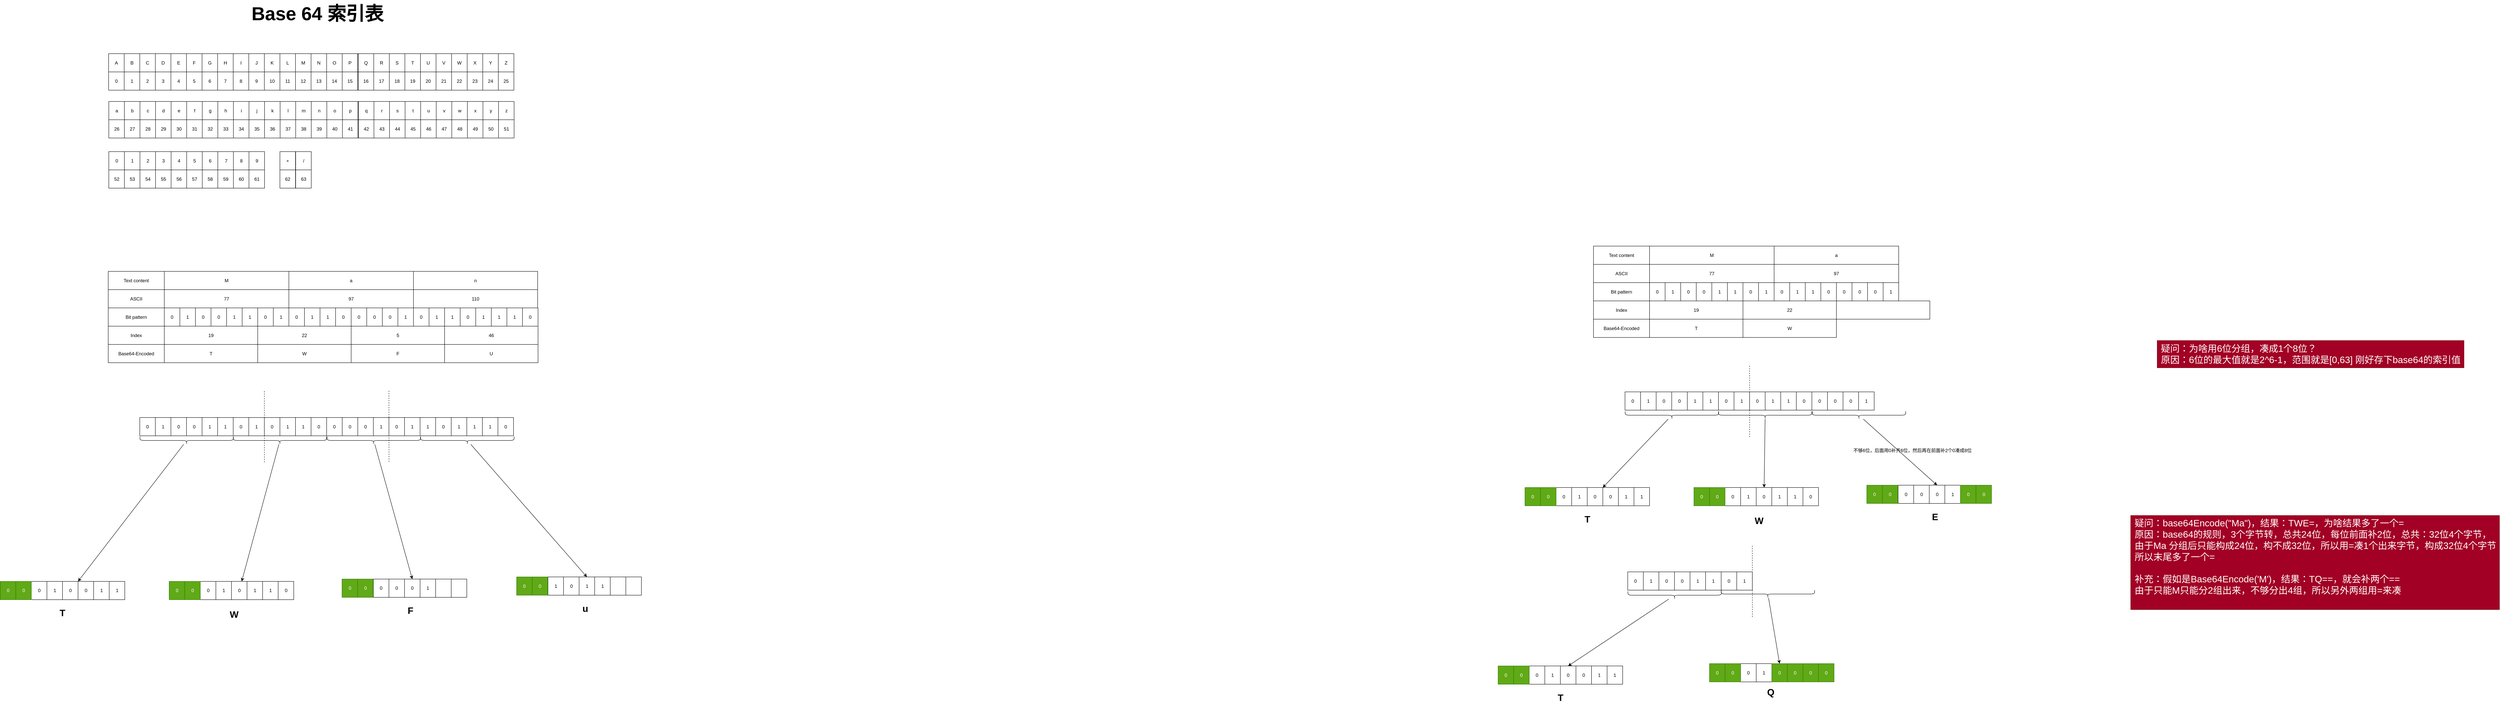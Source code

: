 <mxfile>
    <diagram id="3kMxKMyflBXLISWC-xZN" name="Page-1">
        <mxGraphModel dx="2117" dy="1620" grid="0" gridSize="10" guides="1" tooltips="1" connect="1" arrows="1" fold="1" page="0" pageScale="1" pageWidth="850" pageHeight="1100" math="0" shadow="0">
            <root>
                <mxCell id="0"/>
                <mxCell id="1" parent="0"/>
                <mxCell id="15" value="" style="childLayout=tableLayout;recursiveResize=0;shadow=0;fillColor=none;" parent="1" vertex="1">
                    <mxGeometry x="-108" y="32" width="784" height="47" as="geometry"/>
                </mxCell>
                <mxCell id="16" value="" style="shape=tableRow;horizontal=0;startSize=0;swimlaneHead=0;swimlaneBody=0;top=0;left=0;bottom=0;right=0;dropTarget=0;collapsible=0;recursiveResize=0;expand=0;fontStyle=0;fillColor=none;strokeColor=inherit;" parent="15" vertex="1">
                    <mxGeometry width="784" height="47" as="geometry"/>
                </mxCell>
                <mxCell id="17" value="Text content" style="connectable=0;recursiveResize=0;strokeColor=inherit;fillColor=none;align=center;whiteSpace=wrap;html=1;" parent="16" vertex="1">
                    <mxGeometry width="144" height="47" as="geometry">
                        <mxRectangle width="144" height="47" as="alternateBounds"/>
                    </mxGeometry>
                </mxCell>
                <mxCell id="18" value="M" style="connectable=0;recursiveResize=0;strokeColor=inherit;fillColor=none;align=center;whiteSpace=wrap;html=1;" parent="16" vertex="1">
                    <mxGeometry x="144" width="320" height="47" as="geometry">
                        <mxRectangle width="320" height="47" as="alternateBounds"/>
                    </mxGeometry>
                </mxCell>
                <mxCell id="19" value="a" style="connectable=0;recursiveResize=0;strokeColor=inherit;fillColor=none;align=center;whiteSpace=wrap;html=1;" parent="16" vertex="1">
                    <mxGeometry x="464" width="320" height="47" as="geometry">
                        <mxRectangle width="320" height="47" as="alternateBounds"/>
                    </mxGeometry>
                </mxCell>
                <mxCell id="28" value="" style="childLayout=tableLayout;recursiveResize=0;shadow=0;fillColor=none;" parent="1" vertex="1">
                    <mxGeometry x="-108" y="79" width="784" height="47" as="geometry"/>
                </mxCell>
                <mxCell id="29" value="" style="shape=tableRow;horizontal=0;startSize=0;swimlaneHead=0;swimlaneBody=0;top=0;left=0;bottom=0;right=0;dropTarget=0;collapsible=0;recursiveResize=0;expand=0;fontStyle=0;fillColor=none;strokeColor=inherit;" parent="28" vertex="1">
                    <mxGeometry width="784" height="47" as="geometry"/>
                </mxCell>
                <mxCell id="30" value="ASCII" style="connectable=0;recursiveResize=0;strokeColor=inherit;fillColor=none;align=center;whiteSpace=wrap;html=1;" parent="29" vertex="1">
                    <mxGeometry width="144" height="47" as="geometry">
                        <mxRectangle width="144" height="47" as="alternateBounds"/>
                    </mxGeometry>
                </mxCell>
                <mxCell id="31" value="77" style="connectable=0;recursiveResize=0;strokeColor=inherit;fillColor=none;align=center;whiteSpace=wrap;html=1;" parent="29" vertex="1">
                    <mxGeometry x="144" width="320" height="47" as="geometry">
                        <mxRectangle width="320" height="47" as="alternateBounds"/>
                    </mxGeometry>
                </mxCell>
                <mxCell id="32" value="97" style="connectable=0;recursiveResize=0;strokeColor=inherit;fillColor=none;align=center;whiteSpace=wrap;html=1;" parent="29" vertex="1">
                    <mxGeometry x="464" width="320" height="47" as="geometry">
                        <mxRectangle width="320" height="47" as="alternateBounds"/>
                    </mxGeometry>
                </mxCell>
                <mxCell id="102" value="Bit pattern" style="rounded=0;whiteSpace=wrap;html=1;" parent="1" vertex="1">
                    <mxGeometry x="-108" y="126" width="144" height="47" as="geometry"/>
                </mxCell>
                <mxCell id="103" value="0" style="rounded=0;whiteSpace=wrap;html=1;" parent="1" vertex="1">
                    <mxGeometry x="36" y="126" width="40" height="47" as="geometry"/>
                </mxCell>
                <mxCell id="104" value="1" style="rounded=0;whiteSpace=wrap;html=1;" parent="1" vertex="1">
                    <mxGeometry x="76" y="126" width="40" height="47" as="geometry"/>
                </mxCell>
                <mxCell id="105" value="0" style="rounded=0;whiteSpace=wrap;html=1;" parent="1" vertex="1">
                    <mxGeometry x="156" y="126" width="40" height="47" as="geometry"/>
                </mxCell>
                <mxCell id="106" value="0" style="rounded=0;whiteSpace=wrap;html=1;" parent="1" vertex="1">
                    <mxGeometry x="116" y="126" width="40" height="47" as="geometry"/>
                </mxCell>
                <mxCell id="107" value="1" style="rounded=0;whiteSpace=wrap;html=1;" parent="1" vertex="1">
                    <mxGeometry x="236" y="126" width="40" height="47" as="geometry"/>
                </mxCell>
                <mxCell id="108" value="1" style="rounded=0;whiteSpace=wrap;html=1;" parent="1" vertex="1">
                    <mxGeometry x="196" y="126" width="40" height="47" as="geometry"/>
                </mxCell>
                <mxCell id="109" value="0" style="rounded=0;whiteSpace=wrap;html=1;" parent="1" vertex="1">
                    <mxGeometry x="276" y="126" width="40" height="47" as="geometry"/>
                </mxCell>
                <mxCell id="110" value="1" style="rounded=0;whiteSpace=wrap;html=1;" parent="1" vertex="1">
                    <mxGeometry x="316" y="126" width="40" height="47" as="geometry"/>
                </mxCell>
                <mxCell id="111" value="0" style="rounded=0;whiteSpace=wrap;html=1;" parent="1" vertex="1">
                    <mxGeometry x="356" y="126" width="40" height="47" as="geometry"/>
                </mxCell>
                <mxCell id="112" value="1" style="rounded=0;whiteSpace=wrap;html=1;" parent="1" vertex="1">
                    <mxGeometry x="436" y="126" width="40" height="47" as="geometry"/>
                </mxCell>
                <mxCell id="113" value="1" style="rounded=0;whiteSpace=wrap;html=1;" parent="1" vertex="1">
                    <mxGeometry x="396" y="126" width="40" height="47" as="geometry"/>
                </mxCell>
                <mxCell id="114" value="0" style="rounded=0;whiteSpace=wrap;html=1;" parent="1" vertex="1">
                    <mxGeometry x="516" y="126" width="40" height="47" as="geometry"/>
                </mxCell>
                <mxCell id="115" value="0" style="rounded=0;whiteSpace=wrap;html=1;" parent="1" vertex="1">
                    <mxGeometry x="476" y="126" width="40" height="47" as="geometry"/>
                </mxCell>
                <mxCell id="116" value="0" style="rounded=0;whiteSpace=wrap;html=1;" parent="1" vertex="1">
                    <mxGeometry x="556" y="126" width="40" height="47" as="geometry"/>
                </mxCell>
                <mxCell id="117" value="Index" style="rounded=0;whiteSpace=wrap;html=1;" parent="1" vertex="1">
                    <mxGeometry x="-108" y="173" width="144" height="47" as="geometry"/>
                </mxCell>
                <mxCell id="118" value="19" style="rounded=0;whiteSpace=wrap;html=1;" parent="1" vertex="1">
                    <mxGeometry x="36" y="173" width="240" height="47" as="geometry"/>
                </mxCell>
                <mxCell id="119" value="0" style="rounded=0;whiteSpace=wrap;html=1;" parent="1" vertex="1">
                    <mxGeometry x="596" y="126" width="40" height="47" as="geometry"/>
                </mxCell>
                <mxCell id="120" value="1" style="rounded=0;whiteSpace=wrap;html=1;" parent="1" vertex="1">
                    <mxGeometry x="636" y="126" width="40" height="47" as="geometry"/>
                </mxCell>
                <mxCell id="121" value="22" style="rounded=0;whiteSpace=wrap;html=1;" parent="1" vertex="1">
                    <mxGeometry x="276" y="173" width="240" height="47" as="geometry"/>
                </mxCell>
                <mxCell id="122" value="5" style="rounded=0;whiteSpace=wrap;html=1;" parent="1" vertex="1">
                    <mxGeometry x="516" y="173" width="240" height="47" as="geometry"/>
                </mxCell>
                <mxCell id="123" value="Base64-Encoded" style="rounded=0;whiteSpace=wrap;html=1;" parent="1" vertex="1">
                    <mxGeometry x="-108" y="220" width="144" height="47" as="geometry"/>
                </mxCell>
                <mxCell id="124" value="T" style="rounded=0;whiteSpace=wrap;html=1;" parent="1" vertex="1">
                    <mxGeometry x="36" y="220" width="240" height="47" as="geometry"/>
                </mxCell>
                <mxCell id="125" value="W" style="rounded=0;whiteSpace=wrap;html=1;" parent="1" vertex="1">
                    <mxGeometry x="276" y="220" width="240" height="47" as="geometry"/>
                </mxCell>
                <mxCell id="127" value="A" style="rounded=0;whiteSpace=wrap;html=1;" parent="1" vertex="1">
                    <mxGeometry x="-107" y="-528" width="40" height="47" as="geometry"/>
                </mxCell>
                <mxCell id="129" value="0" style="rounded=0;whiteSpace=wrap;html=1;" parent="1" vertex="1">
                    <mxGeometry x="-107" y="-481" width="40" height="47" as="geometry"/>
                </mxCell>
                <mxCell id="271" value="B" style="rounded=0;whiteSpace=wrap;html=1;" parent="1" vertex="1">
                    <mxGeometry x="-67" y="-528" width="40" height="47" as="geometry"/>
                </mxCell>
                <mxCell id="272" value="1" style="rounded=0;whiteSpace=wrap;html=1;" parent="1" vertex="1">
                    <mxGeometry x="-67" y="-481" width="40" height="47" as="geometry"/>
                </mxCell>
                <mxCell id="273" value="C" style="rounded=0;whiteSpace=wrap;html=1;" parent="1" vertex="1">
                    <mxGeometry x="-27" y="-528" width="40" height="47" as="geometry"/>
                </mxCell>
                <mxCell id="274" value="2" style="rounded=0;whiteSpace=wrap;html=1;" parent="1" vertex="1">
                    <mxGeometry x="-27" y="-481" width="40" height="47" as="geometry"/>
                </mxCell>
                <mxCell id="275" value="D" style="rounded=0;whiteSpace=wrap;html=1;" parent="1" vertex="1">
                    <mxGeometry x="13" y="-528" width="40" height="47" as="geometry"/>
                </mxCell>
                <mxCell id="276" value="3" style="rounded=0;whiteSpace=wrap;html=1;" parent="1" vertex="1">
                    <mxGeometry x="13" y="-481" width="40" height="47" as="geometry"/>
                </mxCell>
                <mxCell id="277" value="E" style="rounded=0;whiteSpace=wrap;html=1;" parent="1" vertex="1">
                    <mxGeometry x="53" y="-528" width="40" height="47" as="geometry"/>
                </mxCell>
                <mxCell id="278" value="4" style="rounded=0;whiteSpace=wrap;html=1;" parent="1" vertex="1">
                    <mxGeometry x="53" y="-481" width="40" height="47" as="geometry"/>
                </mxCell>
                <mxCell id="279" value="F" style="rounded=0;whiteSpace=wrap;html=1;" parent="1" vertex="1">
                    <mxGeometry x="93" y="-528" width="40" height="47" as="geometry"/>
                </mxCell>
                <mxCell id="280" value="5" style="rounded=0;whiteSpace=wrap;html=1;" parent="1" vertex="1">
                    <mxGeometry x="93" y="-481" width="40" height="47" as="geometry"/>
                </mxCell>
                <mxCell id="281" value="G" style="rounded=0;whiteSpace=wrap;html=1;" parent="1" vertex="1">
                    <mxGeometry x="133" y="-528" width="40" height="47" as="geometry"/>
                </mxCell>
                <mxCell id="282" value="6" style="rounded=0;whiteSpace=wrap;html=1;" parent="1" vertex="1">
                    <mxGeometry x="133" y="-481" width="40" height="47" as="geometry"/>
                </mxCell>
                <mxCell id="283" value="H" style="rounded=0;whiteSpace=wrap;html=1;" parent="1" vertex="1">
                    <mxGeometry x="173" y="-528" width="40" height="47" as="geometry"/>
                </mxCell>
                <mxCell id="284" value="7" style="rounded=0;whiteSpace=wrap;html=1;" parent="1" vertex="1">
                    <mxGeometry x="173" y="-481" width="40" height="47" as="geometry"/>
                </mxCell>
                <mxCell id="285" value="I" style="rounded=0;whiteSpace=wrap;html=1;" parent="1" vertex="1">
                    <mxGeometry x="213" y="-528" width="40" height="47" as="geometry"/>
                </mxCell>
                <mxCell id="286" value="8" style="rounded=0;whiteSpace=wrap;html=1;" parent="1" vertex="1">
                    <mxGeometry x="213" y="-481" width="40" height="47" as="geometry"/>
                </mxCell>
                <mxCell id="287" value="J" style="rounded=0;whiteSpace=wrap;html=1;" parent="1" vertex="1">
                    <mxGeometry x="253" y="-528" width="40" height="47" as="geometry"/>
                </mxCell>
                <mxCell id="288" value="9" style="rounded=0;whiteSpace=wrap;html=1;" parent="1" vertex="1">
                    <mxGeometry x="253" y="-481" width="40" height="47" as="geometry"/>
                </mxCell>
                <mxCell id="289" value="K" style="rounded=0;whiteSpace=wrap;html=1;" parent="1" vertex="1">
                    <mxGeometry x="293" y="-528" width="40" height="47" as="geometry"/>
                </mxCell>
                <mxCell id="290" value="10" style="rounded=0;whiteSpace=wrap;html=1;" parent="1" vertex="1">
                    <mxGeometry x="293" y="-481" width="40" height="47" as="geometry"/>
                </mxCell>
                <mxCell id="291" value="L" style="rounded=0;whiteSpace=wrap;html=1;" parent="1" vertex="1">
                    <mxGeometry x="333" y="-528" width="40" height="47" as="geometry"/>
                </mxCell>
                <mxCell id="292" value="11" style="rounded=0;whiteSpace=wrap;html=1;" parent="1" vertex="1">
                    <mxGeometry x="333" y="-481" width="40" height="47" as="geometry"/>
                </mxCell>
                <mxCell id="293" value="M" style="rounded=0;whiteSpace=wrap;html=1;" parent="1" vertex="1">
                    <mxGeometry x="373" y="-528" width="40" height="47" as="geometry"/>
                </mxCell>
                <mxCell id="294" value="12" style="rounded=0;whiteSpace=wrap;html=1;" parent="1" vertex="1">
                    <mxGeometry x="373" y="-481" width="40" height="47" as="geometry"/>
                </mxCell>
                <mxCell id="295" value="N" style="rounded=0;whiteSpace=wrap;html=1;" parent="1" vertex="1">
                    <mxGeometry x="413" y="-528" width="40" height="47" as="geometry"/>
                </mxCell>
                <mxCell id="296" value="13" style="rounded=0;whiteSpace=wrap;html=1;" parent="1" vertex="1">
                    <mxGeometry x="413" y="-481" width="40" height="47" as="geometry"/>
                </mxCell>
                <mxCell id="297" value="O" style="rounded=0;whiteSpace=wrap;html=1;" parent="1" vertex="1">
                    <mxGeometry x="453" y="-528" width="40" height="47" as="geometry"/>
                </mxCell>
                <mxCell id="298" value="14" style="rounded=0;whiteSpace=wrap;html=1;" parent="1" vertex="1">
                    <mxGeometry x="453" y="-481" width="40" height="47" as="geometry"/>
                </mxCell>
                <mxCell id="299" value="P" style="rounded=0;whiteSpace=wrap;html=1;" parent="1" vertex="1">
                    <mxGeometry x="493" y="-528" width="40" height="47" as="geometry"/>
                </mxCell>
                <mxCell id="300" value="15" style="rounded=0;whiteSpace=wrap;html=1;" parent="1" vertex="1">
                    <mxGeometry x="493" y="-481" width="40" height="47" as="geometry"/>
                </mxCell>
                <mxCell id="301" value="Q" style="rounded=0;whiteSpace=wrap;html=1;" parent="1" vertex="1">
                    <mxGeometry x="534" y="-528" width="40" height="47" as="geometry"/>
                </mxCell>
                <mxCell id="302" value="16" style="rounded=0;whiteSpace=wrap;html=1;" parent="1" vertex="1">
                    <mxGeometry x="534" y="-481" width="40" height="47" as="geometry"/>
                </mxCell>
                <mxCell id="303" value="R" style="rounded=0;whiteSpace=wrap;html=1;" parent="1" vertex="1">
                    <mxGeometry x="574" y="-528" width="40" height="47" as="geometry"/>
                </mxCell>
                <mxCell id="304" value="17" style="rounded=0;whiteSpace=wrap;html=1;" parent="1" vertex="1">
                    <mxGeometry x="574" y="-481" width="40" height="47" as="geometry"/>
                </mxCell>
                <mxCell id="305" value="S" style="rounded=0;whiteSpace=wrap;html=1;" parent="1" vertex="1">
                    <mxGeometry x="614" y="-528" width="40" height="47" as="geometry"/>
                </mxCell>
                <mxCell id="306" value="18" style="rounded=0;whiteSpace=wrap;html=1;" parent="1" vertex="1">
                    <mxGeometry x="614" y="-481" width="40" height="47" as="geometry"/>
                </mxCell>
                <mxCell id="307" value="T" style="rounded=0;whiteSpace=wrap;html=1;" parent="1" vertex="1">
                    <mxGeometry x="654" y="-528" width="40" height="47" as="geometry"/>
                </mxCell>
                <mxCell id="308" value="19" style="rounded=0;whiteSpace=wrap;html=1;" parent="1" vertex="1">
                    <mxGeometry x="654" y="-481" width="40" height="47" as="geometry"/>
                </mxCell>
                <mxCell id="309" value="U" style="rounded=0;whiteSpace=wrap;html=1;" parent="1" vertex="1">
                    <mxGeometry x="694" y="-528" width="40" height="47" as="geometry"/>
                </mxCell>
                <mxCell id="310" value="20" style="rounded=0;whiteSpace=wrap;html=1;" parent="1" vertex="1">
                    <mxGeometry x="694" y="-481" width="40" height="47" as="geometry"/>
                </mxCell>
                <mxCell id="311" value="V" style="rounded=0;whiteSpace=wrap;html=1;" parent="1" vertex="1">
                    <mxGeometry x="734" y="-528" width="40" height="47" as="geometry"/>
                </mxCell>
                <mxCell id="312" value="21" style="rounded=0;whiteSpace=wrap;html=1;" parent="1" vertex="1">
                    <mxGeometry x="734" y="-481" width="40" height="47" as="geometry"/>
                </mxCell>
                <mxCell id="313" value="W" style="rounded=0;whiteSpace=wrap;html=1;" parent="1" vertex="1">
                    <mxGeometry x="774" y="-528" width="40" height="47" as="geometry"/>
                </mxCell>
                <mxCell id="314" value="22" style="rounded=0;whiteSpace=wrap;html=1;" parent="1" vertex="1">
                    <mxGeometry x="774" y="-481" width="40" height="47" as="geometry"/>
                </mxCell>
                <mxCell id="315" value="X" style="rounded=0;whiteSpace=wrap;html=1;" parent="1" vertex="1">
                    <mxGeometry x="814" y="-528" width="40" height="47" as="geometry"/>
                </mxCell>
                <mxCell id="316" value="23" style="rounded=0;whiteSpace=wrap;html=1;" parent="1" vertex="1">
                    <mxGeometry x="814" y="-481" width="40" height="47" as="geometry"/>
                </mxCell>
                <mxCell id="317" value="Y" style="rounded=0;whiteSpace=wrap;html=1;" parent="1" vertex="1">
                    <mxGeometry x="854" y="-528" width="40" height="47" as="geometry"/>
                </mxCell>
                <mxCell id="318" value="24" style="rounded=0;whiteSpace=wrap;html=1;" parent="1" vertex="1">
                    <mxGeometry x="854" y="-481" width="40" height="47" as="geometry"/>
                </mxCell>
                <mxCell id="319" value="Z" style="rounded=0;whiteSpace=wrap;html=1;" parent="1" vertex="1">
                    <mxGeometry x="894" y="-528" width="40" height="47" as="geometry"/>
                </mxCell>
                <mxCell id="320" value="25" style="rounded=0;whiteSpace=wrap;html=1;" parent="1" vertex="1">
                    <mxGeometry x="894" y="-481" width="40" height="47" as="geometry"/>
                </mxCell>
                <mxCell id="321" value="a" style="rounded=0;whiteSpace=wrap;html=1;" parent="1" vertex="1">
                    <mxGeometry x="-106.5" y="-405" width="40" height="47" as="geometry"/>
                </mxCell>
                <mxCell id="322" value="26" style="rounded=0;whiteSpace=wrap;html=1;" parent="1" vertex="1">
                    <mxGeometry x="-106.5" y="-358" width="40" height="47" as="geometry"/>
                </mxCell>
                <mxCell id="323" value="b" style="rounded=0;whiteSpace=wrap;html=1;" parent="1" vertex="1">
                    <mxGeometry x="-66.5" y="-405" width="40" height="47" as="geometry"/>
                </mxCell>
                <mxCell id="324" value="27" style="rounded=0;whiteSpace=wrap;html=1;" parent="1" vertex="1">
                    <mxGeometry x="-66.5" y="-358" width="40" height="47" as="geometry"/>
                </mxCell>
                <mxCell id="325" value="c" style="rounded=0;whiteSpace=wrap;html=1;" parent="1" vertex="1">
                    <mxGeometry x="-26.5" y="-405" width="40" height="47" as="geometry"/>
                </mxCell>
                <mxCell id="326" value="28" style="rounded=0;whiteSpace=wrap;html=1;" parent="1" vertex="1">
                    <mxGeometry x="-26.5" y="-358" width="40" height="47" as="geometry"/>
                </mxCell>
                <mxCell id="327" value="d" style="rounded=0;whiteSpace=wrap;html=1;" parent="1" vertex="1">
                    <mxGeometry x="13.5" y="-405" width="40" height="47" as="geometry"/>
                </mxCell>
                <mxCell id="328" value="29" style="rounded=0;whiteSpace=wrap;html=1;" parent="1" vertex="1">
                    <mxGeometry x="13.5" y="-358" width="40" height="47" as="geometry"/>
                </mxCell>
                <mxCell id="329" value="e" style="rounded=0;whiteSpace=wrap;html=1;" parent="1" vertex="1">
                    <mxGeometry x="53.5" y="-405" width="40" height="47" as="geometry"/>
                </mxCell>
                <mxCell id="330" value="30" style="rounded=0;whiteSpace=wrap;html=1;" parent="1" vertex="1">
                    <mxGeometry x="53.5" y="-358" width="40" height="47" as="geometry"/>
                </mxCell>
                <mxCell id="331" value="f" style="rounded=0;whiteSpace=wrap;html=1;" parent="1" vertex="1">
                    <mxGeometry x="93.5" y="-405" width="40" height="47" as="geometry"/>
                </mxCell>
                <mxCell id="332" value="31" style="rounded=0;whiteSpace=wrap;html=1;" parent="1" vertex="1">
                    <mxGeometry x="93.5" y="-358" width="40" height="47" as="geometry"/>
                </mxCell>
                <mxCell id="333" value="g" style="rounded=0;whiteSpace=wrap;html=1;" parent="1" vertex="1">
                    <mxGeometry x="133.5" y="-405" width="40" height="47" as="geometry"/>
                </mxCell>
                <mxCell id="334" value="32" style="rounded=0;whiteSpace=wrap;html=1;" parent="1" vertex="1">
                    <mxGeometry x="133.5" y="-358" width="40" height="47" as="geometry"/>
                </mxCell>
                <mxCell id="335" value="h" style="rounded=0;whiteSpace=wrap;html=1;" parent="1" vertex="1">
                    <mxGeometry x="173.5" y="-405" width="40" height="47" as="geometry"/>
                </mxCell>
                <mxCell id="336" value="33" style="rounded=0;whiteSpace=wrap;html=1;" parent="1" vertex="1">
                    <mxGeometry x="173.5" y="-358" width="40" height="47" as="geometry"/>
                </mxCell>
                <mxCell id="337" value="i" style="rounded=0;whiteSpace=wrap;html=1;" parent="1" vertex="1">
                    <mxGeometry x="213.5" y="-405" width="40" height="47" as="geometry"/>
                </mxCell>
                <mxCell id="338" value="34" style="rounded=0;whiteSpace=wrap;html=1;" parent="1" vertex="1">
                    <mxGeometry x="213.5" y="-358" width="40" height="47" as="geometry"/>
                </mxCell>
                <mxCell id="339" value="j" style="rounded=0;whiteSpace=wrap;html=1;" parent="1" vertex="1">
                    <mxGeometry x="253.5" y="-405" width="40" height="47" as="geometry"/>
                </mxCell>
                <mxCell id="340" value="35" style="rounded=0;whiteSpace=wrap;html=1;" parent="1" vertex="1">
                    <mxGeometry x="253.5" y="-358" width="40" height="47" as="geometry"/>
                </mxCell>
                <mxCell id="341" value="k" style="rounded=0;whiteSpace=wrap;html=1;" parent="1" vertex="1">
                    <mxGeometry x="293.5" y="-405" width="40" height="47" as="geometry"/>
                </mxCell>
                <mxCell id="342" value="36" style="rounded=0;whiteSpace=wrap;html=1;" parent="1" vertex="1">
                    <mxGeometry x="293.5" y="-358" width="40" height="47" as="geometry"/>
                </mxCell>
                <mxCell id="343" value="l" style="rounded=0;whiteSpace=wrap;html=1;" parent="1" vertex="1">
                    <mxGeometry x="333.5" y="-405" width="40" height="47" as="geometry"/>
                </mxCell>
                <mxCell id="344" value="37" style="rounded=0;whiteSpace=wrap;html=1;" parent="1" vertex="1">
                    <mxGeometry x="333.5" y="-358" width="40" height="47" as="geometry"/>
                </mxCell>
                <mxCell id="345" value="m" style="rounded=0;whiteSpace=wrap;html=1;" parent="1" vertex="1">
                    <mxGeometry x="373.5" y="-405" width="40" height="47" as="geometry"/>
                </mxCell>
                <mxCell id="346" value="38" style="rounded=0;whiteSpace=wrap;html=1;" parent="1" vertex="1">
                    <mxGeometry x="373.5" y="-358" width="40" height="47" as="geometry"/>
                </mxCell>
                <mxCell id="347" value="n" style="rounded=0;whiteSpace=wrap;html=1;" parent="1" vertex="1">
                    <mxGeometry x="413.5" y="-405" width="40" height="47" as="geometry"/>
                </mxCell>
                <mxCell id="348" value="39" style="rounded=0;whiteSpace=wrap;html=1;" parent="1" vertex="1">
                    <mxGeometry x="413.5" y="-358" width="40" height="47" as="geometry"/>
                </mxCell>
                <mxCell id="349" value="o" style="rounded=0;whiteSpace=wrap;html=1;" parent="1" vertex="1">
                    <mxGeometry x="453.5" y="-405" width="40" height="47" as="geometry"/>
                </mxCell>
                <mxCell id="350" value="40" style="rounded=0;whiteSpace=wrap;html=1;" parent="1" vertex="1">
                    <mxGeometry x="453.5" y="-358" width="40" height="47" as="geometry"/>
                </mxCell>
                <mxCell id="351" value="p" style="rounded=0;whiteSpace=wrap;html=1;" parent="1" vertex="1">
                    <mxGeometry x="493.5" y="-405" width="40" height="47" as="geometry"/>
                </mxCell>
                <mxCell id="352" value="41" style="rounded=0;whiteSpace=wrap;html=1;" parent="1" vertex="1">
                    <mxGeometry x="493.5" y="-358" width="40" height="47" as="geometry"/>
                </mxCell>
                <mxCell id="353" value="q" style="rounded=0;whiteSpace=wrap;html=1;" parent="1" vertex="1">
                    <mxGeometry x="534.5" y="-405" width="40" height="47" as="geometry"/>
                </mxCell>
                <mxCell id="354" value="42" style="rounded=0;whiteSpace=wrap;html=1;" parent="1" vertex="1">
                    <mxGeometry x="534.5" y="-358" width="40" height="47" as="geometry"/>
                </mxCell>
                <mxCell id="355" value="r" style="rounded=0;whiteSpace=wrap;html=1;" parent="1" vertex="1">
                    <mxGeometry x="574.5" y="-405" width="40" height="47" as="geometry"/>
                </mxCell>
                <mxCell id="356" value="43" style="rounded=0;whiteSpace=wrap;html=1;" parent="1" vertex="1">
                    <mxGeometry x="574.5" y="-358" width="40" height="47" as="geometry"/>
                </mxCell>
                <mxCell id="357" value="s" style="rounded=0;whiteSpace=wrap;html=1;" parent="1" vertex="1">
                    <mxGeometry x="614.5" y="-405" width="40" height="47" as="geometry"/>
                </mxCell>
                <mxCell id="358" value="44" style="rounded=0;whiteSpace=wrap;html=1;" parent="1" vertex="1">
                    <mxGeometry x="614.5" y="-358" width="40" height="47" as="geometry"/>
                </mxCell>
                <mxCell id="359" value="t" style="rounded=0;whiteSpace=wrap;html=1;" parent="1" vertex="1">
                    <mxGeometry x="654.5" y="-405" width="40" height="47" as="geometry"/>
                </mxCell>
                <mxCell id="360" value="45" style="rounded=0;whiteSpace=wrap;html=1;" parent="1" vertex="1">
                    <mxGeometry x="654.5" y="-358" width="40" height="47" as="geometry"/>
                </mxCell>
                <mxCell id="361" value="u" style="rounded=0;whiteSpace=wrap;html=1;" parent="1" vertex="1">
                    <mxGeometry x="694.5" y="-405" width="40" height="47" as="geometry"/>
                </mxCell>
                <mxCell id="362" value="46" style="rounded=0;whiteSpace=wrap;html=1;" parent="1" vertex="1">
                    <mxGeometry x="694.5" y="-358" width="40" height="47" as="geometry"/>
                </mxCell>
                <mxCell id="363" value="v" style="rounded=0;whiteSpace=wrap;html=1;" parent="1" vertex="1">
                    <mxGeometry x="734.5" y="-405" width="40" height="47" as="geometry"/>
                </mxCell>
                <mxCell id="364" value="47" style="rounded=0;whiteSpace=wrap;html=1;" parent="1" vertex="1">
                    <mxGeometry x="734.5" y="-358" width="40" height="47" as="geometry"/>
                </mxCell>
                <mxCell id="365" value="w" style="rounded=0;whiteSpace=wrap;html=1;" parent="1" vertex="1">
                    <mxGeometry x="774.5" y="-405" width="40" height="47" as="geometry"/>
                </mxCell>
                <mxCell id="366" value="48" style="rounded=0;whiteSpace=wrap;html=1;" parent="1" vertex="1">
                    <mxGeometry x="774.5" y="-358" width="40" height="47" as="geometry"/>
                </mxCell>
                <mxCell id="367" value="x" style="rounded=0;whiteSpace=wrap;html=1;" parent="1" vertex="1">
                    <mxGeometry x="814.5" y="-405" width="40" height="47" as="geometry"/>
                </mxCell>
                <mxCell id="368" value="49" style="rounded=0;whiteSpace=wrap;html=1;" parent="1" vertex="1">
                    <mxGeometry x="814.5" y="-358" width="40" height="47" as="geometry"/>
                </mxCell>
                <mxCell id="369" value="y" style="rounded=0;whiteSpace=wrap;html=1;" parent="1" vertex="1">
                    <mxGeometry x="854.5" y="-405" width="40" height="47" as="geometry"/>
                </mxCell>
                <mxCell id="370" value="50" style="rounded=0;whiteSpace=wrap;html=1;" parent="1" vertex="1">
                    <mxGeometry x="854.5" y="-358" width="40" height="47" as="geometry"/>
                </mxCell>
                <mxCell id="371" value="z" style="rounded=0;whiteSpace=wrap;html=1;" parent="1" vertex="1">
                    <mxGeometry x="894.5" y="-405" width="40" height="47" as="geometry"/>
                </mxCell>
                <mxCell id="372" value="51" style="rounded=0;whiteSpace=wrap;html=1;" parent="1" vertex="1">
                    <mxGeometry x="894.5" y="-358" width="40" height="47" as="geometry"/>
                </mxCell>
                <mxCell id="373" value="0" style="rounded=0;whiteSpace=wrap;html=1;" parent="1" vertex="1">
                    <mxGeometry x="-106.5" y="-276" width="40" height="47" as="geometry"/>
                </mxCell>
                <mxCell id="374" value="52" style="rounded=0;whiteSpace=wrap;html=1;" parent="1" vertex="1">
                    <mxGeometry x="-106.5" y="-229" width="40" height="47" as="geometry"/>
                </mxCell>
                <mxCell id="375" value="1" style="rounded=0;whiteSpace=wrap;html=1;" parent="1" vertex="1">
                    <mxGeometry x="-66.5" y="-276" width="40" height="47" as="geometry"/>
                </mxCell>
                <mxCell id="376" value="53" style="rounded=0;whiteSpace=wrap;html=1;" parent="1" vertex="1">
                    <mxGeometry x="-66.5" y="-229" width="40" height="47" as="geometry"/>
                </mxCell>
                <mxCell id="377" value="2" style="rounded=0;whiteSpace=wrap;html=1;" parent="1" vertex="1">
                    <mxGeometry x="-26.5" y="-276" width="40" height="47" as="geometry"/>
                </mxCell>
                <mxCell id="378" value="54" style="rounded=0;whiteSpace=wrap;html=1;" parent="1" vertex="1">
                    <mxGeometry x="-26.5" y="-229" width="40" height="47" as="geometry"/>
                </mxCell>
                <mxCell id="379" value="3" style="rounded=0;whiteSpace=wrap;html=1;" parent="1" vertex="1">
                    <mxGeometry x="13.5" y="-276" width="40" height="47" as="geometry"/>
                </mxCell>
                <mxCell id="380" value="55" style="rounded=0;whiteSpace=wrap;html=1;" parent="1" vertex="1">
                    <mxGeometry x="13.5" y="-229" width="40" height="47" as="geometry"/>
                </mxCell>
                <mxCell id="381" value="4" style="rounded=0;whiteSpace=wrap;html=1;" parent="1" vertex="1">
                    <mxGeometry x="53.5" y="-276" width="40" height="47" as="geometry"/>
                </mxCell>
                <mxCell id="382" value="56" style="rounded=0;whiteSpace=wrap;html=1;" parent="1" vertex="1">
                    <mxGeometry x="53.5" y="-229" width="40" height="47" as="geometry"/>
                </mxCell>
                <mxCell id="383" value="5" style="rounded=0;whiteSpace=wrap;html=1;" parent="1" vertex="1">
                    <mxGeometry x="93.5" y="-276" width="40" height="47" as="geometry"/>
                </mxCell>
                <mxCell id="384" value="57" style="rounded=0;whiteSpace=wrap;html=1;" parent="1" vertex="1">
                    <mxGeometry x="93.5" y="-229" width="40" height="47" as="geometry"/>
                </mxCell>
                <mxCell id="385" value="6" style="rounded=0;whiteSpace=wrap;html=1;" parent="1" vertex="1">
                    <mxGeometry x="133.5" y="-276" width="40" height="47" as="geometry"/>
                </mxCell>
                <mxCell id="386" value="58" style="rounded=0;whiteSpace=wrap;html=1;" parent="1" vertex="1">
                    <mxGeometry x="133.5" y="-229" width="40" height="47" as="geometry"/>
                </mxCell>
                <mxCell id="387" value="7" style="rounded=0;whiteSpace=wrap;html=1;" parent="1" vertex="1">
                    <mxGeometry x="173.5" y="-276" width="41.5" height="47" as="geometry"/>
                </mxCell>
                <mxCell id="388" value="59" style="rounded=0;whiteSpace=wrap;html=1;" parent="1" vertex="1">
                    <mxGeometry x="173.5" y="-229" width="40" height="47" as="geometry"/>
                </mxCell>
                <mxCell id="389" value="8" style="rounded=0;whiteSpace=wrap;html=1;" parent="1" vertex="1">
                    <mxGeometry x="213.5" y="-276" width="40" height="47" as="geometry"/>
                </mxCell>
                <mxCell id="390" value="60" style="rounded=0;whiteSpace=wrap;html=1;" parent="1" vertex="1">
                    <mxGeometry x="213.5" y="-229" width="40" height="47" as="geometry"/>
                </mxCell>
                <mxCell id="391" value="9" style="rounded=0;whiteSpace=wrap;html=1;" parent="1" vertex="1">
                    <mxGeometry x="253.5" y="-276" width="40" height="47" as="geometry"/>
                </mxCell>
                <mxCell id="392" value="61" style="rounded=0;whiteSpace=wrap;html=1;" parent="1" vertex="1">
                    <mxGeometry x="253.5" y="-229" width="40" height="47" as="geometry"/>
                </mxCell>
                <mxCell id="393" value="+" style="rounded=0;whiteSpace=wrap;html=1;" parent="1" vertex="1">
                    <mxGeometry x="333" y="-276" width="40" height="47" as="geometry"/>
                </mxCell>
                <mxCell id="394" value="62" style="rounded=0;whiteSpace=wrap;html=1;" parent="1" vertex="1">
                    <mxGeometry x="333" y="-229" width="40" height="47" as="geometry"/>
                </mxCell>
                <mxCell id="397" value="/" style="rounded=0;whiteSpace=wrap;html=1;" parent="1" vertex="1">
                    <mxGeometry x="373.5" y="-276" width="40" height="47" as="geometry"/>
                </mxCell>
                <mxCell id="398" value="63" style="rounded=0;whiteSpace=wrap;html=1;" parent="1" vertex="1">
                    <mxGeometry x="373.5" y="-229" width="40" height="47" as="geometry"/>
                </mxCell>
                <mxCell id="399" value="&lt;font style=&quot;font-size: 48px;&quot;&gt;&lt;b&gt;Base 64 索引表&lt;/b&gt;&lt;/font&gt;" style="text;html=1;align=center;verticalAlign=middle;resizable=0;points=[];autosize=1;strokeColor=none;fillColor=none;" parent="1" vertex="1">
                    <mxGeometry x="250" y="-666" width="357" height="70" as="geometry"/>
                </mxCell>
                <mxCell id="426" style="edgeStyle=none;html=1;entryX=1;entryY=0;entryDx=0;entryDy=0;fontSize=48;" parent="1" source="416" target="422" edge="1">
                    <mxGeometry relative="1" as="geometry"/>
                </mxCell>
                <mxCell id="416" value="" style="shape=curlyBracket;whiteSpace=wrap;html=1;rounded=1;labelPosition=left;verticalLabelPosition=middle;align=right;verticalAlign=middle;fontSize=48;rotation=-90;" parent="1" vertex="1">
                    <mxGeometry x="83.5" y="347" width="20" height="240" as="geometry"/>
                </mxCell>
                <mxCell id="438" style="edgeStyle=none;html=1;" parent="1" source="417" target="431" edge="1">
                    <mxGeometry relative="1" as="geometry"/>
                </mxCell>
                <mxCell id="417" value="" style="shape=curlyBracket;whiteSpace=wrap;html=1;rounded=1;labelPosition=left;verticalLabelPosition=middle;align=right;verticalAlign=middle;fontSize=48;rotation=-90;" parent="1" vertex="1">
                    <mxGeometry x="323" y="347" width="20" height="240" as="geometry"/>
                </mxCell>
                <mxCell id="448" style="edgeStyle=none;html=1;entryX=0.5;entryY=0;entryDx=0;entryDy=0;" parent="1" source="418" target="441" edge="1">
                    <mxGeometry relative="1" as="geometry"/>
                </mxCell>
                <mxCell id="418" value="" style="shape=curlyBracket;whiteSpace=wrap;html=1;rounded=1;labelPosition=left;verticalLabelPosition=middle;align=right;verticalAlign=middle;fontSize=48;rotation=-90;" parent="1" vertex="1">
                    <mxGeometry x="564" y="347" width="20" height="240" as="geometry"/>
                </mxCell>
                <mxCell id="419" value="0" style="rounded=0;whiteSpace=wrap;html=1;" parent="1" vertex="1">
                    <mxGeometry x="-305.5" y="829.5" width="40" height="47" as="geometry"/>
                </mxCell>
                <mxCell id="420" value="1" style="rounded=0;whiteSpace=wrap;html=1;" parent="1" vertex="1">
                    <mxGeometry x="-265.5" y="829.5" width="40" height="47" as="geometry"/>
                </mxCell>
                <mxCell id="421" value="0" style="rounded=0;whiteSpace=wrap;html=1;" parent="1" vertex="1">
                    <mxGeometry x="-185.5" y="829.5" width="40" height="47" as="geometry"/>
                </mxCell>
                <mxCell id="422" value="0" style="rounded=0;whiteSpace=wrap;html=1;" parent="1" vertex="1">
                    <mxGeometry x="-225.5" y="829.5" width="40" height="47" as="geometry"/>
                </mxCell>
                <mxCell id="423" value="1" style="rounded=0;whiteSpace=wrap;html=1;" parent="1" vertex="1">
                    <mxGeometry x="-105.5" y="829.5" width="40" height="47" as="geometry"/>
                </mxCell>
                <mxCell id="424" value="1" style="rounded=0;whiteSpace=wrap;html=1;" parent="1" vertex="1">
                    <mxGeometry x="-145.5" y="829.5" width="40" height="47" as="geometry"/>
                </mxCell>
                <mxCell id="427" value="0" style="rounded=0;whiteSpace=wrap;html=1;fillColor=#60a917;fontColor=#ffffff;strokeColor=#2D7600;" parent="1" vertex="1">
                    <mxGeometry x="-385.5" y="829.5" width="40" height="47" as="geometry"/>
                </mxCell>
                <mxCell id="428" value="0" style="rounded=0;whiteSpace=wrap;html=1;fillColor=#60a917;fontColor=#ffffff;strokeColor=#2D7600;" parent="1" vertex="1">
                    <mxGeometry x="-345.5" y="829.5" width="40" height="47" as="geometry"/>
                </mxCell>
                <mxCell id="429" value="0" style="rounded=0;whiteSpace=wrap;html=1;" parent="1" vertex="1">
                    <mxGeometry x="128.5" y="829.5" width="40" height="47" as="geometry"/>
                </mxCell>
                <mxCell id="430" value="1" style="rounded=0;whiteSpace=wrap;html=1;" parent="1" vertex="1">
                    <mxGeometry x="168.5" y="829.5" width="40" height="47" as="geometry"/>
                </mxCell>
                <mxCell id="431" value="0" style="rounded=0;whiteSpace=wrap;html=1;" parent="1" vertex="1">
                    <mxGeometry x="208.5" y="829.5" width="40" height="47" as="geometry"/>
                </mxCell>
                <mxCell id="432" value="1" style="rounded=0;whiteSpace=wrap;html=1;" parent="1" vertex="1">
                    <mxGeometry x="288.5" y="829.5" width="40" height="47" as="geometry"/>
                </mxCell>
                <mxCell id="433" value="1" style="rounded=0;whiteSpace=wrap;html=1;" parent="1" vertex="1">
                    <mxGeometry x="248.5" y="829.5" width="40" height="47" as="geometry"/>
                </mxCell>
                <mxCell id="434" value="0" style="rounded=0;whiteSpace=wrap;html=1;" parent="1" vertex="1">
                    <mxGeometry x="328.5" y="829.5" width="40" height="47" as="geometry"/>
                </mxCell>
                <mxCell id="436" value="0" style="rounded=0;whiteSpace=wrap;html=1;fillColor=#60a917;fontColor=#ffffff;strokeColor=#2D7600;" parent="1" vertex="1">
                    <mxGeometry x="48.5" y="829.5" width="40" height="47" as="geometry"/>
                </mxCell>
                <mxCell id="437" value="0" style="rounded=0;whiteSpace=wrap;html=1;fillColor=#60a917;fontColor=#ffffff;strokeColor=#2D7600;" parent="1" vertex="1">
                    <mxGeometry x="88.5" y="829.5" width="40" height="47" as="geometry"/>
                </mxCell>
                <mxCell id="439" value="0" style="rounded=0;whiteSpace=wrap;html=1;" parent="1" vertex="1">
                    <mxGeometry x="573" y="823.5" width="40" height="47" as="geometry"/>
                </mxCell>
                <mxCell id="440" value="0" style="rounded=0;whiteSpace=wrap;html=1;" parent="1" vertex="1">
                    <mxGeometry x="613" y="823.5" width="40" height="47" as="geometry"/>
                </mxCell>
                <mxCell id="441" value="0" style="rounded=0;whiteSpace=wrap;html=1;" parent="1" vertex="1">
                    <mxGeometry x="653" y="823.5" width="40" height="47" as="geometry"/>
                </mxCell>
                <mxCell id="442" value="1" style="rounded=0;whiteSpace=wrap;html=1;" parent="1" vertex="1">
                    <mxGeometry x="693" y="823.5" width="40" height="47" as="geometry"/>
                </mxCell>
                <mxCell id="444" value="0" style="rounded=0;whiteSpace=wrap;html=1;fillColor=default;fontColor=#ffffff;strokeColor=default;" parent="1" vertex="1">
                    <mxGeometry x="733" y="823.5" width="40" height="47" as="geometry"/>
                </mxCell>
                <mxCell id="445" value="1" style="rounded=0;whiteSpace=wrap;html=1;fillColor=default;fontColor=#ffffff;strokeColor=default;" parent="1" vertex="1">
                    <mxGeometry x="773" y="823.5" width="40" height="47" as="geometry"/>
                </mxCell>
                <mxCell id="446" value="0" style="rounded=0;whiteSpace=wrap;html=1;fillColor=#60a917;fontColor=#ffffff;strokeColor=#2D7600;" parent="1" vertex="1">
                    <mxGeometry x="492.5" y="823.5" width="40" height="47" as="geometry"/>
                </mxCell>
                <mxCell id="447" value="0" style="rounded=0;whiteSpace=wrap;html=1;fillColor=#60a917;fontColor=#ffffff;strokeColor=#2D7600;" parent="1" vertex="1">
                    <mxGeometry x="532.5" y="823.5" width="40" height="47" as="geometry"/>
                </mxCell>
                <mxCell id="450" value="T" style="text;html=1;align=center;verticalAlign=middle;resizable=0;points=[];autosize=1;strokeColor=none;fillColor=none;fontSize=24;fontStyle=1" parent="1" vertex="1">
                    <mxGeometry x="-242.5" y="890.5" width="33" height="41" as="geometry"/>
                </mxCell>
                <mxCell id="451" value="W" style="text;html=1;align=center;verticalAlign=middle;resizable=0;points=[];autosize=1;strokeColor=none;fillColor=none;fontSize=24;fontStyle=1" parent="1" vertex="1">
                    <mxGeometry x="194.5" y="894.5" width="41" height="41" as="geometry"/>
                </mxCell>
                <mxCell id="452" value="F" style="text;html=1;align=center;verticalAlign=middle;resizable=0;points=[];autosize=1;strokeColor=none;fillColor=none;fontSize=24;fontStyle=1" parent="1" vertex="1">
                    <mxGeometry x="651.5" y="884.5" width="33" height="41" as="geometry"/>
                </mxCell>
                <mxCell id="485" value="" style="endArrow=none;dashed=1;html=1;fontSize=12;" parent="1" edge="1">
                    <mxGeometry width="50" height="50" relative="1" as="geometry">
                        <mxPoint x="293.18" y="523" as="sourcePoint"/>
                        <mxPoint x="293" y="338" as="targetPoint"/>
                    </mxGeometry>
                </mxCell>
                <mxCell id="520" value="" style="childLayout=tableLayout;recursiveResize=0;shadow=0;fillColor=none;" vertex="1" parent="1">
                    <mxGeometry x="3707" y="-33" width="784" height="47" as="geometry"/>
                </mxCell>
                <mxCell id="521" value="" style="shape=tableRow;horizontal=0;startSize=0;swimlaneHead=0;swimlaneBody=0;top=0;left=0;bottom=0;right=0;dropTarget=0;collapsible=0;recursiveResize=0;expand=0;fontStyle=0;fillColor=none;strokeColor=inherit;" vertex="1" parent="520">
                    <mxGeometry width="784" height="47" as="geometry"/>
                </mxCell>
                <mxCell id="522" value="Text content" style="connectable=0;recursiveResize=0;strokeColor=inherit;fillColor=none;align=center;whiteSpace=wrap;html=1;" vertex="1" parent="521">
                    <mxGeometry width="144" height="47" as="geometry">
                        <mxRectangle width="144" height="47" as="alternateBounds"/>
                    </mxGeometry>
                </mxCell>
                <mxCell id="523" value="M" style="connectable=0;recursiveResize=0;strokeColor=inherit;fillColor=none;align=center;whiteSpace=wrap;html=1;" vertex="1" parent="521">
                    <mxGeometry x="144" width="320" height="47" as="geometry">
                        <mxRectangle width="320" height="47" as="alternateBounds"/>
                    </mxGeometry>
                </mxCell>
                <mxCell id="524" value="a" style="connectable=0;recursiveResize=0;strokeColor=inherit;fillColor=none;align=center;whiteSpace=wrap;html=1;" vertex="1" parent="521">
                    <mxGeometry x="464" width="320" height="47" as="geometry">
                        <mxRectangle width="320" height="47" as="alternateBounds"/>
                    </mxGeometry>
                </mxCell>
                <mxCell id="525" value="" style="childLayout=tableLayout;recursiveResize=0;shadow=0;fillColor=none;" vertex="1" parent="1">
                    <mxGeometry x="3707" y="14" width="784" height="47" as="geometry"/>
                </mxCell>
                <mxCell id="526" value="" style="shape=tableRow;horizontal=0;startSize=0;swimlaneHead=0;swimlaneBody=0;top=0;left=0;bottom=0;right=0;dropTarget=0;collapsible=0;recursiveResize=0;expand=0;fontStyle=0;fillColor=none;strokeColor=inherit;" vertex="1" parent="525">
                    <mxGeometry width="784" height="47" as="geometry"/>
                </mxCell>
                <mxCell id="527" value="ASCII" style="connectable=0;recursiveResize=0;strokeColor=inherit;fillColor=none;align=center;whiteSpace=wrap;html=1;" vertex="1" parent="526">
                    <mxGeometry width="144" height="47" as="geometry">
                        <mxRectangle width="144" height="47" as="alternateBounds"/>
                    </mxGeometry>
                </mxCell>
                <mxCell id="528" value="77" style="connectable=0;recursiveResize=0;strokeColor=inherit;fillColor=none;align=center;whiteSpace=wrap;html=1;" vertex="1" parent="526">
                    <mxGeometry x="144" width="320" height="47" as="geometry">
                        <mxRectangle width="320" height="47" as="alternateBounds"/>
                    </mxGeometry>
                </mxCell>
                <mxCell id="529" value="97" style="connectable=0;recursiveResize=0;strokeColor=inherit;fillColor=none;align=center;whiteSpace=wrap;html=1;" vertex="1" parent="526">
                    <mxGeometry x="464" width="320" height="47" as="geometry">
                        <mxRectangle width="320" height="47" as="alternateBounds"/>
                    </mxGeometry>
                </mxCell>
                <mxCell id="530" value="Bit pattern" style="rounded=0;whiteSpace=wrap;html=1;" vertex="1" parent="1">
                    <mxGeometry x="3707" y="61" width="144" height="47" as="geometry"/>
                </mxCell>
                <mxCell id="531" value="0" style="rounded=0;whiteSpace=wrap;html=1;" vertex="1" parent="1">
                    <mxGeometry x="3851" y="61" width="40" height="47" as="geometry"/>
                </mxCell>
                <mxCell id="532" value="1" style="rounded=0;whiteSpace=wrap;html=1;" vertex="1" parent="1">
                    <mxGeometry x="3891" y="61" width="40" height="47" as="geometry"/>
                </mxCell>
                <mxCell id="533" value="0" style="rounded=0;whiteSpace=wrap;html=1;" vertex="1" parent="1">
                    <mxGeometry x="3971" y="61" width="40" height="47" as="geometry"/>
                </mxCell>
                <mxCell id="534" value="0" style="rounded=0;whiteSpace=wrap;html=1;" vertex="1" parent="1">
                    <mxGeometry x="3931" y="61" width="40" height="47" as="geometry"/>
                </mxCell>
                <mxCell id="535" value="1" style="rounded=0;whiteSpace=wrap;html=1;" vertex="1" parent="1">
                    <mxGeometry x="4051" y="61" width="40" height="47" as="geometry"/>
                </mxCell>
                <mxCell id="536" value="1" style="rounded=0;whiteSpace=wrap;html=1;" vertex="1" parent="1">
                    <mxGeometry x="4011" y="61" width="40" height="47" as="geometry"/>
                </mxCell>
                <mxCell id="537" value="0" style="rounded=0;whiteSpace=wrap;html=1;" vertex="1" parent="1">
                    <mxGeometry x="4091" y="61" width="40" height="47" as="geometry"/>
                </mxCell>
                <mxCell id="538" value="1" style="rounded=0;whiteSpace=wrap;html=1;" vertex="1" parent="1">
                    <mxGeometry x="4131" y="61" width="40" height="47" as="geometry"/>
                </mxCell>
                <mxCell id="539" value="0" style="rounded=0;whiteSpace=wrap;html=1;" vertex="1" parent="1">
                    <mxGeometry x="4171" y="61" width="40" height="47" as="geometry"/>
                </mxCell>
                <mxCell id="540" value="1" style="rounded=0;whiteSpace=wrap;html=1;" vertex="1" parent="1">
                    <mxGeometry x="4251" y="61" width="40" height="47" as="geometry"/>
                </mxCell>
                <mxCell id="541" value="1" style="rounded=0;whiteSpace=wrap;html=1;" vertex="1" parent="1">
                    <mxGeometry x="4211" y="61" width="40" height="47" as="geometry"/>
                </mxCell>
                <mxCell id="542" value="0" style="rounded=0;whiteSpace=wrap;html=1;" vertex="1" parent="1">
                    <mxGeometry x="4331" y="61" width="40" height="47" as="geometry"/>
                </mxCell>
                <mxCell id="543" value="0" style="rounded=0;whiteSpace=wrap;html=1;" vertex="1" parent="1">
                    <mxGeometry x="4291" y="61" width="40" height="47" as="geometry"/>
                </mxCell>
                <mxCell id="544" value="0" style="rounded=0;whiteSpace=wrap;html=1;" vertex="1" parent="1">
                    <mxGeometry x="4371" y="61" width="40" height="47" as="geometry"/>
                </mxCell>
                <mxCell id="545" value="Index" style="rounded=0;whiteSpace=wrap;html=1;" vertex="1" parent="1">
                    <mxGeometry x="3707" y="108" width="144" height="47" as="geometry"/>
                </mxCell>
                <mxCell id="546" value="19" style="rounded=0;whiteSpace=wrap;html=1;" vertex="1" parent="1">
                    <mxGeometry x="3851" y="108" width="240" height="47" as="geometry"/>
                </mxCell>
                <mxCell id="547" value="0" style="rounded=0;whiteSpace=wrap;html=1;" vertex="1" parent="1">
                    <mxGeometry x="4411" y="61" width="40" height="47" as="geometry"/>
                </mxCell>
                <mxCell id="548" value="1" style="rounded=0;whiteSpace=wrap;html=1;" vertex="1" parent="1">
                    <mxGeometry x="4451" y="61" width="40" height="47" as="geometry"/>
                </mxCell>
                <mxCell id="549" value="22" style="rounded=0;whiteSpace=wrap;html=1;" vertex="1" parent="1">
                    <mxGeometry x="4091" y="108" width="240" height="47" as="geometry"/>
                </mxCell>
                <mxCell id="550" value="" style="rounded=0;whiteSpace=wrap;html=1;" vertex="1" parent="1">
                    <mxGeometry x="4331" y="108" width="240" height="47" as="geometry"/>
                </mxCell>
                <mxCell id="551" value="Base64-Encoded" style="rounded=0;whiteSpace=wrap;html=1;" vertex="1" parent="1">
                    <mxGeometry x="3707" y="155" width="144" height="47" as="geometry"/>
                </mxCell>
                <mxCell id="552" value="T" style="rounded=0;whiteSpace=wrap;html=1;" vertex="1" parent="1">
                    <mxGeometry x="3851" y="155" width="240" height="47" as="geometry"/>
                </mxCell>
                <mxCell id="553" value="W" style="rounded=0;whiteSpace=wrap;html=1;" vertex="1" parent="1">
                    <mxGeometry x="4091" y="155" width="240" height="47" as="geometry"/>
                </mxCell>
                <mxCell id="554" value="0" style="rounded=0;whiteSpace=wrap;html=1;" vertex="1" parent="1">
                    <mxGeometry x="3788" y="342" width="40" height="47" as="geometry"/>
                </mxCell>
                <mxCell id="555" value="1" style="rounded=0;whiteSpace=wrap;html=1;" vertex="1" parent="1">
                    <mxGeometry x="3828" y="342" width="40" height="47" as="geometry"/>
                </mxCell>
                <mxCell id="556" value="0" style="rounded=0;whiteSpace=wrap;html=1;" vertex="1" parent="1">
                    <mxGeometry x="3908" y="342" width="40" height="47" as="geometry"/>
                </mxCell>
                <mxCell id="557" value="0" style="rounded=0;whiteSpace=wrap;html=1;" vertex="1" parent="1">
                    <mxGeometry x="3868" y="342" width="40" height="47" as="geometry"/>
                </mxCell>
                <mxCell id="558" value="1" style="rounded=0;whiteSpace=wrap;html=1;" vertex="1" parent="1">
                    <mxGeometry x="3988" y="342" width="40" height="47" as="geometry"/>
                </mxCell>
                <mxCell id="559" value="1" style="rounded=0;whiteSpace=wrap;html=1;" vertex="1" parent="1">
                    <mxGeometry x="3948" y="342" width="40" height="47" as="geometry"/>
                </mxCell>
                <mxCell id="560" value="0" style="rounded=0;whiteSpace=wrap;html=1;" vertex="1" parent="1">
                    <mxGeometry x="4028" y="342" width="40" height="47" as="geometry"/>
                </mxCell>
                <mxCell id="561" value="1" style="rounded=0;whiteSpace=wrap;html=1;" vertex="1" parent="1">
                    <mxGeometry x="4068" y="342" width="40" height="47" as="geometry"/>
                </mxCell>
                <mxCell id="562" value="0" style="rounded=0;whiteSpace=wrap;html=1;" vertex="1" parent="1">
                    <mxGeometry x="4108" y="342" width="40" height="47" as="geometry"/>
                </mxCell>
                <mxCell id="563" value="1" style="rounded=0;whiteSpace=wrap;html=1;" vertex="1" parent="1">
                    <mxGeometry x="4188" y="342" width="40" height="47" as="geometry"/>
                </mxCell>
                <mxCell id="564" value="1" style="rounded=0;whiteSpace=wrap;html=1;" vertex="1" parent="1">
                    <mxGeometry x="4148" y="342" width="40" height="47" as="geometry"/>
                </mxCell>
                <mxCell id="565" value="0" style="rounded=0;whiteSpace=wrap;html=1;" vertex="1" parent="1">
                    <mxGeometry x="4268" y="342" width="40" height="47" as="geometry"/>
                </mxCell>
                <mxCell id="566" value="0" style="rounded=0;whiteSpace=wrap;html=1;" vertex="1" parent="1">
                    <mxGeometry x="4228" y="342" width="40" height="47" as="geometry"/>
                </mxCell>
                <mxCell id="567" value="0" style="rounded=0;whiteSpace=wrap;html=1;" vertex="1" parent="1">
                    <mxGeometry x="4308" y="342" width="40" height="47" as="geometry"/>
                </mxCell>
                <mxCell id="568" value="0" style="rounded=0;whiteSpace=wrap;html=1;" vertex="1" parent="1">
                    <mxGeometry x="4348" y="342" width="40" height="47" as="geometry"/>
                </mxCell>
                <mxCell id="569" value="1" style="rounded=0;whiteSpace=wrap;html=1;" vertex="1" parent="1">
                    <mxGeometry x="4388" y="342" width="40" height="47" as="geometry"/>
                </mxCell>
                <mxCell id="570" style="edgeStyle=none;html=1;entryX=1;entryY=0;entryDx=0;entryDy=0;fontSize=48;" edge="1" source="571" target="579" parent="1">
                    <mxGeometry relative="1" as="geometry"/>
                </mxCell>
                <mxCell id="571" value="" style="shape=curlyBracket;whiteSpace=wrap;html=1;rounded=1;labelPosition=left;verticalLabelPosition=middle;align=right;verticalAlign=middle;fontSize=48;rotation=-90;" vertex="1" parent="1">
                    <mxGeometry x="3898.5" y="282" width="20" height="240" as="geometry"/>
                </mxCell>
                <mxCell id="572" style="edgeStyle=none;html=1;" edge="1" source="573" target="586" parent="1">
                    <mxGeometry relative="1" as="geometry"/>
                </mxCell>
                <mxCell id="573" value="" style="shape=curlyBracket;whiteSpace=wrap;html=1;rounded=1;labelPosition=left;verticalLabelPosition=middle;align=right;verticalAlign=middle;fontSize=48;rotation=-90;" vertex="1" parent="1">
                    <mxGeometry x="4138" y="282" width="20" height="240" as="geometry"/>
                </mxCell>
                <mxCell id="574" style="edgeStyle=none;html=1;entryX=0.5;entryY=0;entryDx=0;entryDy=0;" edge="1" source="575" target="594" parent="1">
                    <mxGeometry relative="1" as="geometry"/>
                </mxCell>
                <mxCell id="575" value="" style="shape=curlyBracket;whiteSpace=wrap;html=1;rounded=1;labelPosition=left;verticalLabelPosition=middle;align=right;verticalAlign=middle;fontSize=48;rotation=-90;" vertex="1" parent="1">
                    <mxGeometry x="4379" y="282" width="20" height="240" as="geometry"/>
                </mxCell>
                <mxCell id="576" value="0" style="rounded=0;whiteSpace=wrap;html=1;" vertex="1" parent="1">
                    <mxGeometry x="3611" y="588" width="40" height="47" as="geometry"/>
                </mxCell>
                <mxCell id="577" value="1" style="rounded=0;whiteSpace=wrap;html=1;" vertex="1" parent="1">
                    <mxGeometry x="3651" y="588" width="40" height="47" as="geometry"/>
                </mxCell>
                <mxCell id="578" value="0" style="rounded=0;whiteSpace=wrap;html=1;" vertex="1" parent="1">
                    <mxGeometry x="3731" y="588" width="40" height="47" as="geometry"/>
                </mxCell>
                <mxCell id="579" value="0" style="rounded=0;whiteSpace=wrap;html=1;" vertex="1" parent="1">
                    <mxGeometry x="3691" y="588" width="40" height="47" as="geometry"/>
                </mxCell>
                <mxCell id="580" value="1" style="rounded=0;whiteSpace=wrap;html=1;" vertex="1" parent="1">
                    <mxGeometry x="3811" y="588" width="40" height="47" as="geometry"/>
                </mxCell>
                <mxCell id="581" value="1" style="rounded=0;whiteSpace=wrap;html=1;" vertex="1" parent="1">
                    <mxGeometry x="3771" y="588" width="40" height="47" as="geometry"/>
                </mxCell>
                <mxCell id="582" value="0" style="rounded=0;whiteSpace=wrap;html=1;fillColor=#60a917;fontColor=#ffffff;strokeColor=#2D7600;" vertex="1" parent="1">
                    <mxGeometry x="3531" y="588" width="40" height="47" as="geometry"/>
                </mxCell>
                <mxCell id="583" value="0" style="rounded=0;whiteSpace=wrap;html=1;fillColor=#60a917;fontColor=#ffffff;strokeColor=#2D7600;" vertex="1" parent="1">
                    <mxGeometry x="3571" y="588" width="40" height="47" as="geometry"/>
                </mxCell>
                <mxCell id="584" value="0" style="rounded=0;whiteSpace=wrap;html=1;" vertex="1" parent="1">
                    <mxGeometry x="4045" y="588" width="40" height="47" as="geometry"/>
                </mxCell>
                <mxCell id="585" value="1" style="rounded=0;whiteSpace=wrap;html=1;" vertex="1" parent="1">
                    <mxGeometry x="4085" y="588" width="40" height="47" as="geometry"/>
                </mxCell>
                <mxCell id="586" value="0" style="rounded=0;whiteSpace=wrap;html=1;" vertex="1" parent="1">
                    <mxGeometry x="4125" y="588" width="40" height="47" as="geometry"/>
                </mxCell>
                <mxCell id="587" value="1" style="rounded=0;whiteSpace=wrap;html=1;" vertex="1" parent="1">
                    <mxGeometry x="4205" y="588" width="40" height="47" as="geometry"/>
                </mxCell>
                <mxCell id="588" value="1" style="rounded=0;whiteSpace=wrap;html=1;" vertex="1" parent="1">
                    <mxGeometry x="4165" y="588" width="40" height="47" as="geometry"/>
                </mxCell>
                <mxCell id="589" value="0" style="rounded=0;whiteSpace=wrap;html=1;" vertex="1" parent="1">
                    <mxGeometry x="4245" y="588" width="40" height="47" as="geometry"/>
                </mxCell>
                <mxCell id="590" value="0" style="rounded=0;whiteSpace=wrap;html=1;fillColor=#60a917;fontColor=#ffffff;strokeColor=#2D7600;" vertex="1" parent="1">
                    <mxGeometry x="3965" y="588" width="40" height="47" as="geometry"/>
                </mxCell>
                <mxCell id="591" value="0" style="rounded=0;whiteSpace=wrap;html=1;fillColor=#60a917;fontColor=#ffffff;strokeColor=#2D7600;" vertex="1" parent="1">
                    <mxGeometry x="4005" y="588" width="40" height="47" as="geometry"/>
                </mxCell>
                <mxCell id="592" value="0" style="rounded=0;whiteSpace=wrap;html=1;" vertex="1" parent="1">
                    <mxGeometry x="4489.5" y="582" width="40" height="47" as="geometry"/>
                </mxCell>
                <mxCell id="593" value="0" style="rounded=0;whiteSpace=wrap;html=1;" vertex="1" parent="1">
                    <mxGeometry x="4529.5" y="582" width="40" height="47" as="geometry"/>
                </mxCell>
                <mxCell id="594" value="0" style="rounded=0;whiteSpace=wrap;html=1;" vertex="1" parent="1">
                    <mxGeometry x="4569.5" y="582" width="40" height="47" as="geometry"/>
                </mxCell>
                <mxCell id="595" value="1" style="rounded=0;whiteSpace=wrap;html=1;" vertex="1" parent="1">
                    <mxGeometry x="4609.5" y="582" width="40" height="47" as="geometry"/>
                </mxCell>
                <mxCell id="596" value="0" style="rounded=0;whiteSpace=wrap;html=1;fillColor=#60a917;fontColor=#ffffff;strokeColor=#2D7600;" vertex="1" parent="1">
                    <mxGeometry x="4649.5" y="582" width="40" height="47" as="geometry"/>
                </mxCell>
                <mxCell id="597" value="0" style="rounded=0;whiteSpace=wrap;html=1;fillColor=#60a917;fontColor=#ffffff;strokeColor=#2D7600;" vertex="1" parent="1">
                    <mxGeometry x="4689.5" y="582" width="40" height="47" as="geometry"/>
                </mxCell>
                <mxCell id="598" value="0" style="rounded=0;whiteSpace=wrap;html=1;fillColor=#60a917;fontColor=#ffffff;strokeColor=#2D7600;" vertex="1" parent="1">
                    <mxGeometry x="4409" y="582" width="40" height="47" as="geometry"/>
                </mxCell>
                <mxCell id="599" value="0" style="rounded=0;whiteSpace=wrap;html=1;fillColor=#60a917;fontColor=#ffffff;strokeColor=#2D7600;" vertex="1" parent="1">
                    <mxGeometry x="4449" y="582" width="40" height="47" as="geometry"/>
                </mxCell>
                <mxCell id="600" value="不够6位，后面用0补齐6位，然后再在前面补2个0凑成8位" style="text;html=1;align=center;verticalAlign=middle;resizable=0;points=[];autosize=1;strokeColor=none;fillColor=none;" vertex="1" parent="1">
                    <mxGeometry x="4365" y="480" width="322" height="26" as="geometry"/>
                </mxCell>
                <mxCell id="601" value="T" style="text;html=1;align=center;verticalAlign=middle;resizable=0;points=[];autosize=1;strokeColor=none;fillColor=none;fontSize=24;fontStyle=1" vertex="1" parent="1">
                    <mxGeometry x="3674" y="649" width="33" height="41" as="geometry"/>
                </mxCell>
                <mxCell id="602" value="W" style="text;html=1;align=center;verticalAlign=middle;resizable=0;points=[];autosize=1;strokeColor=none;fillColor=none;fontSize=24;fontStyle=1" vertex="1" parent="1">
                    <mxGeometry x="4111" y="653" width="41" height="41" as="geometry"/>
                </mxCell>
                <mxCell id="603" value="E" style="text;html=1;align=center;verticalAlign=middle;resizable=0;points=[];autosize=1;strokeColor=none;fillColor=none;fontSize=24;fontStyle=1" vertex="1" parent="1">
                    <mxGeometry x="4567" y="643" width="34" height="41" as="geometry"/>
                </mxCell>
                <mxCell id="604" value="&lt;div style=&quot;text-align: left; font-size: 24px;&quot;&gt;&lt;span style=&quot;background-color: initial; font-size: 24px;&quot;&gt;疑问：为啥用6位分组，凑成1个8位？&lt;/span&gt;&lt;/div&gt;&lt;div style=&quot;text-align: left; font-size: 24px;&quot;&gt;&lt;span style=&quot;background-color: initial; font-size: 24px;&quot;&gt;原因：6位的最大值就是2^6-1，范围就是[0,63] 刚好存下base64的索引值&lt;/span&gt;&lt;/div&gt;" style="text;html=1;align=center;verticalAlign=middle;resizable=0;points=[];autosize=1;strokeColor=#6F0000;fillColor=#a20025;fontSize=24;fontColor=#ffffff;" vertex="1" parent="1">
                    <mxGeometry x="5155" y="210" width="788" height="70" as="geometry"/>
                </mxCell>
                <mxCell id="605" value="&lt;div style=&quot;text-align: left; font-size: 24px;&quot;&gt;&lt;span style=&quot;background-color: initial; font-size: 24px;&quot;&gt;疑问：base64Encode(&quot;Ma&quot;)，结果：TWE=，为啥结果多了一个=&amp;nbsp;&lt;/span&gt;&lt;/div&gt;&lt;div style=&quot;text-align: left; font-size: 24px;&quot;&gt;&lt;span style=&quot;background-color: initial; font-size: 24px;&quot;&gt;原因：base64的规则，3个字节转，总共24位，每位前面补2位，总共：32位4个字节，&lt;/span&gt;&lt;/div&gt;&lt;div style=&quot;text-align: left; font-size: 24px;&quot;&gt;&lt;span style=&quot;background-color: initial; font-size: 24px;&quot;&gt;由于Ma 分组后只能构成24位，构不成32位&lt;/span&gt;&lt;span style=&quot;background-color: initial;&quot;&gt;，所以用=凑1个出来字节，构成32位4个字节&lt;/span&gt;&lt;/div&gt;&lt;div style=&quot;text-align: left; font-size: 24px;&quot;&gt;&lt;span style=&quot;background-color: initial;&quot;&gt;所以末尾多了一个=&lt;br&gt;&lt;br&gt;&lt;/span&gt;&lt;/div&gt;&lt;div style=&quot;text-align: left; font-size: 24px;&quot;&gt;&lt;span style=&quot;background-color: initial;&quot;&gt;补充：假如是Base64Encode('M')，结果：TQ==，就会补两个==&lt;/span&gt;&lt;/div&gt;&lt;div style=&quot;text-align: left; font-size: 24px;&quot;&gt;由于只能M只能分2组出来，不够分出4组，所以另外两组用=来凑&lt;/div&gt;&lt;div style=&quot;text-align: left; font-size: 24px;&quot;&gt;&lt;span style=&quot;background-color: initial;&quot;&gt;&lt;br&gt;&lt;/span&gt;&lt;/div&gt;" style="text;html=1;align=center;verticalAlign=middle;resizable=0;points=[];autosize=1;strokeColor=#6F0000;fillColor=#a20025;fontSize=24;fontColor=#ffffff;" vertex="1" parent="1">
                    <mxGeometry x="5087" y="660" width="947" height="242" as="geometry"/>
                </mxCell>
                <mxCell id="606" value="" style="endArrow=none;dashed=1;html=1;fontSize=12;" edge="1" parent="1">
                    <mxGeometry width="50" height="50" relative="1" as="geometry">
                        <mxPoint x="4108.18" y="458" as="sourcePoint"/>
                        <mxPoint x="4108" y="273" as="targetPoint"/>
                    </mxGeometry>
                </mxCell>
                <mxCell id="607" value="0" style="rounded=0;whiteSpace=wrap;html=1;" vertex="1" parent="1">
                    <mxGeometry x="3795" y="805" width="40" height="47" as="geometry"/>
                </mxCell>
                <mxCell id="608" value="1" style="rounded=0;whiteSpace=wrap;html=1;" vertex="1" parent="1">
                    <mxGeometry x="3835" y="805" width="40" height="47" as="geometry"/>
                </mxCell>
                <mxCell id="609" value="0" style="rounded=0;whiteSpace=wrap;html=1;" vertex="1" parent="1">
                    <mxGeometry x="3915" y="805" width="40" height="47" as="geometry"/>
                </mxCell>
                <mxCell id="610" value="0" style="rounded=0;whiteSpace=wrap;html=1;" vertex="1" parent="1">
                    <mxGeometry x="3875" y="805" width="40" height="47" as="geometry"/>
                </mxCell>
                <mxCell id="611" value="1" style="rounded=0;whiteSpace=wrap;html=1;" vertex="1" parent="1">
                    <mxGeometry x="3995" y="805" width="40" height="47" as="geometry"/>
                </mxCell>
                <mxCell id="612" value="1" style="rounded=0;whiteSpace=wrap;html=1;" vertex="1" parent="1">
                    <mxGeometry x="3955" y="805" width="40" height="47" as="geometry"/>
                </mxCell>
                <mxCell id="613" value="0" style="rounded=0;whiteSpace=wrap;html=1;" vertex="1" parent="1">
                    <mxGeometry x="4035" y="805" width="40" height="47" as="geometry"/>
                </mxCell>
                <mxCell id="614" value="1" style="rounded=0;whiteSpace=wrap;html=1;" vertex="1" parent="1">
                    <mxGeometry x="4075" y="805" width="40" height="47" as="geometry"/>
                </mxCell>
                <mxCell id="615" style="edgeStyle=none;html=1;entryX=0.5;entryY=0;entryDx=0;entryDy=0;fontSize=12;" edge="1" source="616" target="621" parent="1">
                    <mxGeometry relative="1" as="geometry"/>
                </mxCell>
                <mxCell id="616" value="" style="shape=curlyBracket;whiteSpace=wrap;html=1;rounded=1;labelPosition=left;verticalLabelPosition=middle;align=right;verticalAlign=middle;fontSize=48;rotation=-90;" vertex="1" parent="1">
                    <mxGeometry x="3905.5" y="745" width="20" height="240" as="geometry"/>
                </mxCell>
                <mxCell id="617" value="" style="endArrow=none;dashed=1;html=1;fontSize=12;" edge="1" parent="1">
                    <mxGeometry width="50" height="50" relative="1" as="geometry">
                        <mxPoint x="4115.18" y="921" as="sourcePoint"/>
                        <mxPoint x="4115" y="736" as="targetPoint"/>
                    </mxGeometry>
                </mxCell>
                <mxCell id="618" value="0" style="rounded=0;whiteSpace=wrap;html=1;" vertex="1" parent="1">
                    <mxGeometry x="3542" y="1047" width="40" height="47" as="geometry"/>
                </mxCell>
                <mxCell id="619" value="1" style="rounded=0;whiteSpace=wrap;html=1;" vertex="1" parent="1">
                    <mxGeometry x="3582" y="1047" width="40" height="47" as="geometry"/>
                </mxCell>
                <mxCell id="620" value="0" style="rounded=0;whiteSpace=wrap;html=1;" vertex="1" parent="1">
                    <mxGeometry x="3662" y="1047" width="40" height="47" as="geometry"/>
                </mxCell>
                <mxCell id="621" value="0" style="rounded=0;whiteSpace=wrap;html=1;" vertex="1" parent="1">
                    <mxGeometry x="3622" y="1047" width="40" height="47" as="geometry"/>
                </mxCell>
                <mxCell id="622" value="1" style="rounded=0;whiteSpace=wrap;html=1;" vertex="1" parent="1">
                    <mxGeometry x="3742" y="1047" width="40" height="47" as="geometry"/>
                </mxCell>
                <mxCell id="623" value="1" style="rounded=0;whiteSpace=wrap;html=1;" vertex="1" parent="1">
                    <mxGeometry x="3702" y="1047" width="40" height="47" as="geometry"/>
                </mxCell>
                <mxCell id="624" value="0" style="rounded=0;whiteSpace=wrap;html=1;fillColor=#60a917;fontColor=#ffffff;strokeColor=#2D7600;" vertex="1" parent="1">
                    <mxGeometry x="3462" y="1047" width="40" height="47" as="geometry"/>
                </mxCell>
                <mxCell id="625" value="0" style="rounded=0;whiteSpace=wrap;html=1;fillColor=#60a917;fontColor=#ffffff;strokeColor=#2D7600;" vertex="1" parent="1">
                    <mxGeometry x="3502" y="1047" width="40" height="47" as="geometry"/>
                </mxCell>
                <mxCell id="626" value="T" style="text;html=1;align=center;verticalAlign=middle;resizable=0;points=[];autosize=1;strokeColor=none;fillColor=none;fontSize=24;fontStyle=1" vertex="1" parent="1">
                    <mxGeometry x="3605" y="1108" width="33" height="41" as="geometry"/>
                </mxCell>
                <mxCell id="627" value="0" style="rounded=0;whiteSpace=wrap;html=1;" vertex="1" parent="1">
                    <mxGeometry x="4085" y="1041" width="40" height="47" as="geometry"/>
                </mxCell>
                <mxCell id="628" value="1" style="rounded=0;whiteSpace=wrap;html=1;" vertex="1" parent="1">
                    <mxGeometry x="4125" y="1041" width="40" height="47" as="geometry"/>
                </mxCell>
                <mxCell id="629" value="0" style="rounded=0;whiteSpace=wrap;html=1;fillColor=#60a917;fontColor=#ffffff;strokeColor=#2D7600;" vertex="1" parent="1">
                    <mxGeometry x="4205" y="1041" width="40" height="47" as="geometry"/>
                </mxCell>
                <mxCell id="630" value="0" style="rounded=0;whiteSpace=wrap;html=1;fillColor=#60a917;fontColor=#ffffff;strokeColor=#2D7600;" vertex="1" parent="1">
                    <mxGeometry x="4165" y="1041" width="40" height="47" as="geometry"/>
                </mxCell>
                <mxCell id="631" value="0" style="rounded=0;whiteSpace=wrap;html=1;fillColor=#60a917;fontColor=#ffffff;strokeColor=#2D7600;" vertex="1" parent="1">
                    <mxGeometry x="4285" y="1041" width="40" height="47" as="geometry"/>
                </mxCell>
                <mxCell id="632" value="0" style="rounded=0;whiteSpace=wrap;html=1;fillColor=#60a917;fontColor=#ffffff;strokeColor=#2D7600;" vertex="1" parent="1">
                    <mxGeometry x="4245" y="1041" width="40" height="47" as="geometry"/>
                </mxCell>
                <mxCell id="633" value="0" style="rounded=0;whiteSpace=wrap;html=1;fillColor=#60a917;fontColor=#ffffff;strokeColor=#2D7600;" vertex="1" parent="1">
                    <mxGeometry x="4045" y="1041" width="40" height="47" as="geometry"/>
                </mxCell>
                <mxCell id="634" value="0" style="rounded=0;whiteSpace=wrap;html=1;fillColor=#60a917;fontColor=#ffffff;strokeColor=#2D7600;" vertex="1" parent="1">
                    <mxGeometry x="4005" y="1041" width="40" height="47" as="geometry"/>
                </mxCell>
                <mxCell id="635" style="edgeStyle=none;html=1;entryX=0.5;entryY=0;entryDx=0;entryDy=0;fontSize=12;" edge="1" source="636" target="630" parent="1">
                    <mxGeometry relative="1" as="geometry"/>
                </mxCell>
                <mxCell id="636" value="" style="shape=curlyBracket;whiteSpace=wrap;html=1;rounded=1;labelPosition=left;verticalLabelPosition=middle;align=right;verticalAlign=middle;fontSize=48;rotation=-90;" vertex="1" parent="1">
                    <mxGeometry x="4145" y="742" width="20" height="240" as="geometry"/>
                </mxCell>
                <mxCell id="637" value="Q" style="text;html=1;align=center;verticalAlign=middle;resizable=0;points=[];autosize=1;strokeColor=none;fillColor=none;fontSize=24;fontStyle=1" vertex="1" parent="1">
                    <mxGeometry x="4143" y="1094" width="37" height="41" as="geometry"/>
                </mxCell>
                <mxCell id="638" value="n" style="rounded=0;whiteSpace=wrap;html=1;" vertex="1" parent="1">
                    <mxGeometry x="676" y="32" width="319" height="47" as="geometry"/>
                </mxCell>
                <mxCell id="639" value="110" style="rounded=0;whiteSpace=wrap;html=1;" vertex="1" parent="1">
                    <mxGeometry x="676" y="79" width="319" height="47" as="geometry"/>
                </mxCell>
                <mxCell id="640" value="0" style="rounded=0;whiteSpace=wrap;html=1;" vertex="1" parent="1">
                    <mxGeometry x="676" y="126" width="40" height="47" as="geometry"/>
                </mxCell>
                <mxCell id="641" value="1" style="rounded=0;whiteSpace=wrap;html=1;" vertex="1" parent="1">
                    <mxGeometry x="756" y="126" width="40" height="47" as="geometry"/>
                </mxCell>
                <mxCell id="642" value="1" style="rounded=0;whiteSpace=wrap;html=1;" vertex="1" parent="1">
                    <mxGeometry x="716" y="126" width="40" height="47" as="geometry"/>
                </mxCell>
                <mxCell id="643" value="1" style="rounded=0;whiteSpace=wrap;html=1;" vertex="1" parent="1">
                    <mxGeometry x="836" y="126" width="40" height="47" as="geometry"/>
                </mxCell>
                <mxCell id="644" value="0" style="rounded=0;whiteSpace=wrap;html=1;" vertex="1" parent="1">
                    <mxGeometry x="796" y="126" width="40" height="47" as="geometry"/>
                </mxCell>
                <mxCell id="645" value="1" style="rounded=0;whiteSpace=wrap;html=1;" vertex="1" parent="1">
                    <mxGeometry x="876" y="126" width="40" height="47" as="geometry"/>
                </mxCell>
                <mxCell id="646" value="1" style="rounded=0;whiteSpace=wrap;html=1;" vertex="1" parent="1">
                    <mxGeometry x="916" y="126" width="40" height="47" as="geometry"/>
                </mxCell>
                <mxCell id="647" value="0" style="rounded=0;whiteSpace=wrap;html=1;" vertex="1" parent="1">
                    <mxGeometry x="956" y="126" width="40" height="47" as="geometry"/>
                </mxCell>
                <mxCell id="648" value="46" style="rounded=0;whiteSpace=wrap;html=1;" vertex="1" parent="1">
                    <mxGeometry x="756" y="173" width="240" height="47" as="geometry"/>
                </mxCell>
                <mxCell id="649" value="F" style="rounded=0;whiteSpace=wrap;html=1;" vertex="1" parent="1">
                    <mxGeometry x="516" y="220" width="240" height="47" as="geometry"/>
                </mxCell>
                <mxCell id="650" value="U" style="rounded=0;whiteSpace=wrap;html=1;" vertex="1" parent="1">
                    <mxGeometry x="756" y="220" width="240" height="47" as="geometry"/>
                </mxCell>
                <mxCell id="651" value="" style="endArrow=none;dashed=1;html=1;fontSize=12;" edge="1" parent="1">
                    <mxGeometry width="50" height="50" relative="1" as="geometry">
                        <mxPoint x="613.18" y="522" as="sourcePoint"/>
                        <mxPoint x="613" y="337" as="targetPoint"/>
                    </mxGeometry>
                </mxCell>
                <mxCell id="665" value="0" style="rounded=0;whiteSpace=wrap;html=1;" vertex="1" parent="1">
                    <mxGeometry x="-27" y="408" width="40" height="47" as="geometry"/>
                </mxCell>
                <mxCell id="666" value="1" style="rounded=0;whiteSpace=wrap;html=1;" vertex="1" parent="1">
                    <mxGeometry x="13" y="408" width="40" height="47" as="geometry"/>
                </mxCell>
                <mxCell id="667" value="0" style="rounded=0;whiteSpace=wrap;html=1;" vertex="1" parent="1">
                    <mxGeometry x="93" y="408" width="40" height="47" as="geometry"/>
                </mxCell>
                <mxCell id="668" value="0" style="rounded=0;whiteSpace=wrap;html=1;" vertex="1" parent="1">
                    <mxGeometry x="53" y="408" width="40" height="47" as="geometry"/>
                </mxCell>
                <mxCell id="669" value="1" style="rounded=0;whiteSpace=wrap;html=1;" vertex="1" parent="1">
                    <mxGeometry x="173" y="408" width="40" height="47" as="geometry"/>
                </mxCell>
                <mxCell id="670" value="1" style="rounded=0;whiteSpace=wrap;html=1;" vertex="1" parent="1">
                    <mxGeometry x="133" y="408" width="40" height="47" as="geometry"/>
                </mxCell>
                <mxCell id="671" value="0" style="rounded=0;whiteSpace=wrap;html=1;" vertex="1" parent="1">
                    <mxGeometry x="213" y="408" width="40" height="47" as="geometry"/>
                </mxCell>
                <mxCell id="672" value="1" style="rounded=0;whiteSpace=wrap;html=1;" vertex="1" parent="1">
                    <mxGeometry x="253" y="408" width="40" height="47" as="geometry"/>
                </mxCell>
                <mxCell id="673" value="0" style="rounded=0;whiteSpace=wrap;html=1;" vertex="1" parent="1">
                    <mxGeometry x="293" y="408" width="40" height="47" as="geometry"/>
                </mxCell>
                <mxCell id="674" value="1" style="rounded=0;whiteSpace=wrap;html=1;" vertex="1" parent="1">
                    <mxGeometry x="373" y="408" width="40" height="47" as="geometry"/>
                </mxCell>
                <mxCell id="675" value="1" style="rounded=0;whiteSpace=wrap;html=1;" vertex="1" parent="1">
                    <mxGeometry x="333" y="408" width="40" height="47" as="geometry"/>
                </mxCell>
                <mxCell id="676" value="0" style="rounded=0;whiteSpace=wrap;html=1;" vertex="1" parent="1">
                    <mxGeometry x="453" y="408" width="40" height="47" as="geometry"/>
                </mxCell>
                <mxCell id="677" value="0" style="rounded=0;whiteSpace=wrap;html=1;" vertex="1" parent="1">
                    <mxGeometry x="413" y="408" width="40" height="47" as="geometry"/>
                </mxCell>
                <mxCell id="678" value="0" style="rounded=0;whiteSpace=wrap;html=1;" vertex="1" parent="1">
                    <mxGeometry x="493" y="408" width="40" height="47" as="geometry"/>
                </mxCell>
                <mxCell id="679" value="0" style="rounded=0;whiteSpace=wrap;html=1;" vertex="1" parent="1">
                    <mxGeometry x="533" y="408" width="40" height="47" as="geometry"/>
                </mxCell>
                <mxCell id="680" value="1" style="rounded=0;whiteSpace=wrap;html=1;" vertex="1" parent="1">
                    <mxGeometry x="573" y="408" width="40" height="47" as="geometry"/>
                </mxCell>
                <mxCell id="681" value="0" style="rounded=0;whiteSpace=wrap;html=1;" vertex="1" parent="1">
                    <mxGeometry x="613" y="408" width="40" height="47" as="geometry"/>
                </mxCell>
                <mxCell id="682" value="1" style="rounded=0;whiteSpace=wrap;html=1;" vertex="1" parent="1">
                    <mxGeometry x="693" y="408" width="40" height="47" as="geometry"/>
                </mxCell>
                <mxCell id="683" value="1" style="rounded=0;whiteSpace=wrap;html=1;" vertex="1" parent="1">
                    <mxGeometry x="653" y="408" width="40" height="47" as="geometry"/>
                </mxCell>
                <mxCell id="684" value="1" style="rounded=0;whiteSpace=wrap;html=1;" vertex="1" parent="1">
                    <mxGeometry x="773" y="408" width="40" height="47" as="geometry"/>
                </mxCell>
                <mxCell id="685" value="0" style="rounded=0;whiteSpace=wrap;html=1;" vertex="1" parent="1">
                    <mxGeometry x="733" y="408" width="40" height="47" as="geometry"/>
                </mxCell>
                <mxCell id="686" value="1" style="rounded=0;whiteSpace=wrap;html=1;" vertex="1" parent="1">
                    <mxGeometry x="813" y="408" width="40" height="47" as="geometry"/>
                </mxCell>
                <mxCell id="687" value="1" style="rounded=0;whiteSpace=wrap;html=1;" vertex="1" parent="1">
                    <mxGeometry x="853" y="408" width="40" height="47" as="geometry"/>
                </mxCell>
                <mxCell id="688" value="0" style="rounded=0;whiteSpace=wrap;html=1;" vertex="1" parent="1">
                    <mxGeometry x="893" y="408" width="40" height="47" as="geometry"/>
                </mxCell>
                <mxCell id="699" style="edgeStyle=none;html=1;entryX=0.5;entryY=0;entryDx=0;entryDy=0;" edge="1" parent="1" source="689" target="692">
                    <mxGeometry relative="1" as="geometry"/>
                </mxCell>
                <mxCell id="689" value="" style="shape=curlyBracket;whiteSpace=wrap;html=1;rounded=1;labelPosition=left;verticalLabelPosition=middle;align=right;verticalAlign=middle;fontSize=48;rotation=-90;" vertex="1" parent="1">
                    <mxGeometry x="804.5" y="347" width="20" height="240" as="geometry"/>
                </mxCell>
                <mxCell id="690" value="1" style="rounded=0;whiteSpace=wrap;html=1;" vertex="1" parent="1">
                    <mxGeometry x="1021.5" y="818" width="40" height="47" as="geometry"/>
                </mxCell>
                <mxCell id="691" value="0" style="rounded=0;whiteSpace=wrap;html=1;" vertex="1" parent="1">
                    <mxGeometry x="1061.5" y="818" width="40" height="47" as="geometry"/>
                </mxCell>
                <mxCell id="692" value="1" style="rounded=0;whiteSpace=wrap;html=1;" vertex="1" parent="1">
                    <mxGeometry x="1101.5" y="818" width="40" height="47" as="geometry"/>
                </mxCell>
                <mxCell id="693" value="1" style="rounded=0;whiteSpace=wrap;html=1;" vertex="1" parent="1">
                    <mxGeometry x="1141.5" y="818" width="40" height="47" as="geometry"/>
                </mxCell>
                <mxCell id="694" value="1" style="rounded=0;whiteSpace=wrap;html=1;fillColor=default;fontColor=#ffffff;strokeColor=default;" vertex="1" parent="1">
                    <mxGeometry x="1181.5" y="818" width="40" height="47" as="geometry"/>
                </mxCell>
                <mxCell id="695" value="0" style="rounded=0;whiteSpace=wrap;html=1;fillColor=default;fontColor=#ffffff;strokeColor=default;" vertex="1" parent="1">
                    <mxGeometry x="1221.5" y="818" width="40" height="47" as="geometry"/>
                </mxCell>
                <mxCell id="696" value="0" style="rounded=0;whiteSpace=wrap;html=1;fillColor=#60a917;fontColor=#ffffff;strokeColor=#2D7600;" vertex="1" parent="1">
                    <mxGeometry x="941" y="818" width="40" height="47" as="geometry"/>
                </mxCell>
                <mxCell id="697" value="0" style="rounded=0;whiteSpace=wrap;html=1;fillColor=#60a917;fontColor=#ffffff;strokeColor=#2D7600;" vertex="1" parent="1">
                    <mxGeometry x="981" y="818" width="40" height="47" as="geometry"/>
                </mxCell>
                <mxCell id="698" value="u" style="text;html=1;align=center;verticalAlign=middle;resizable=0;points=[];autosize=1;strokeColor=none;fillColor=none;fontSize=24;fontStyle=1" vertex="1" parent="1">
                    <mxGeometry x="1100" y="879" width="33" height="41" as="geometry"/>
                </mxCell>
            </root>
        </mxGraphModel>
    </diagram>
</mxfile>
